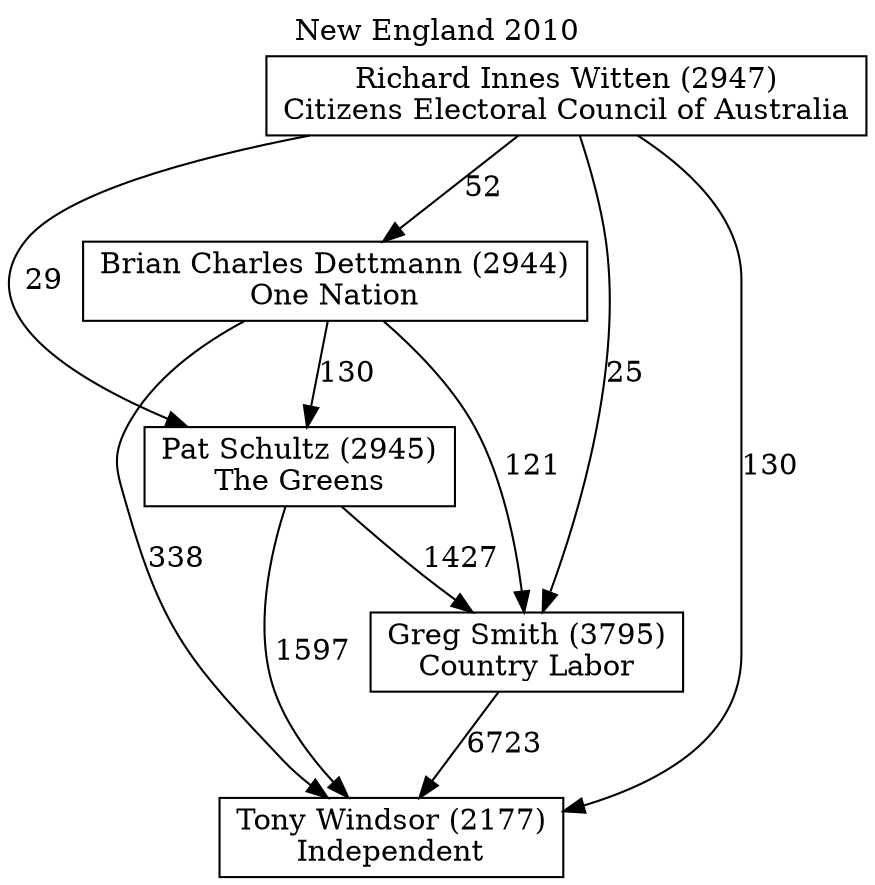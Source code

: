 // House preference flow
digraph "Tony Windsor (2177)_New England_2010" {
	graph [label="New England 2010" labelloc=t mclimit=10]
	node [shape=box]
	"Tony Windsor (2177)" [label="Tony Windsor (2177)
Independent"]
	"Greg Smith (3795)" [label="Greg Smith (3795)
Country Labor"]
	"Pat Schultz (2945)" [label="Pat Schultz (2945)
The Greens"]
	"Brian Charles Dettmann (2944)" [label="Brian Charles Dettmann (2944)
One Nation"]
	"Richard Innes Witten (2947)" [label="Richard Innes Witten (2947)
Citizens Electoral Council of Australia"]
	"Greg Smith (3795)" -> "Tony Windsor (2177)" [label=6723]
	"Pat Schultz (2945)" -> "Greg Smith (3795)" [label=1427]
	"Brian Charles Dettmann (2944)" -> "Pat Schultz (2945)" [label=130]
	"Richard Innes Witten (2947)" -> "Brian Charles Dettmann (2944)" [label=52]
	"Pat Schultz (2945)" -> "Tony Windsor (2177)" [label=1597]
	"Brian Charles Dettmann (2944)" -> "Tony Windsor (2177)" [label=338]
	"Richard Innes Witten (2947)" -> "Tony Windsor (2177)" [label=130]
	"Richard Innes Witten (2947)" -> "Pat Schultz (2945)" [label=29]
	"Brian Charles Dettmann (2944)" -> "Greg Smith (3795)" [label=121]
	"Richard Innes Witten (2947)" -> "Greg Smith (3795)" [label=25]
}
